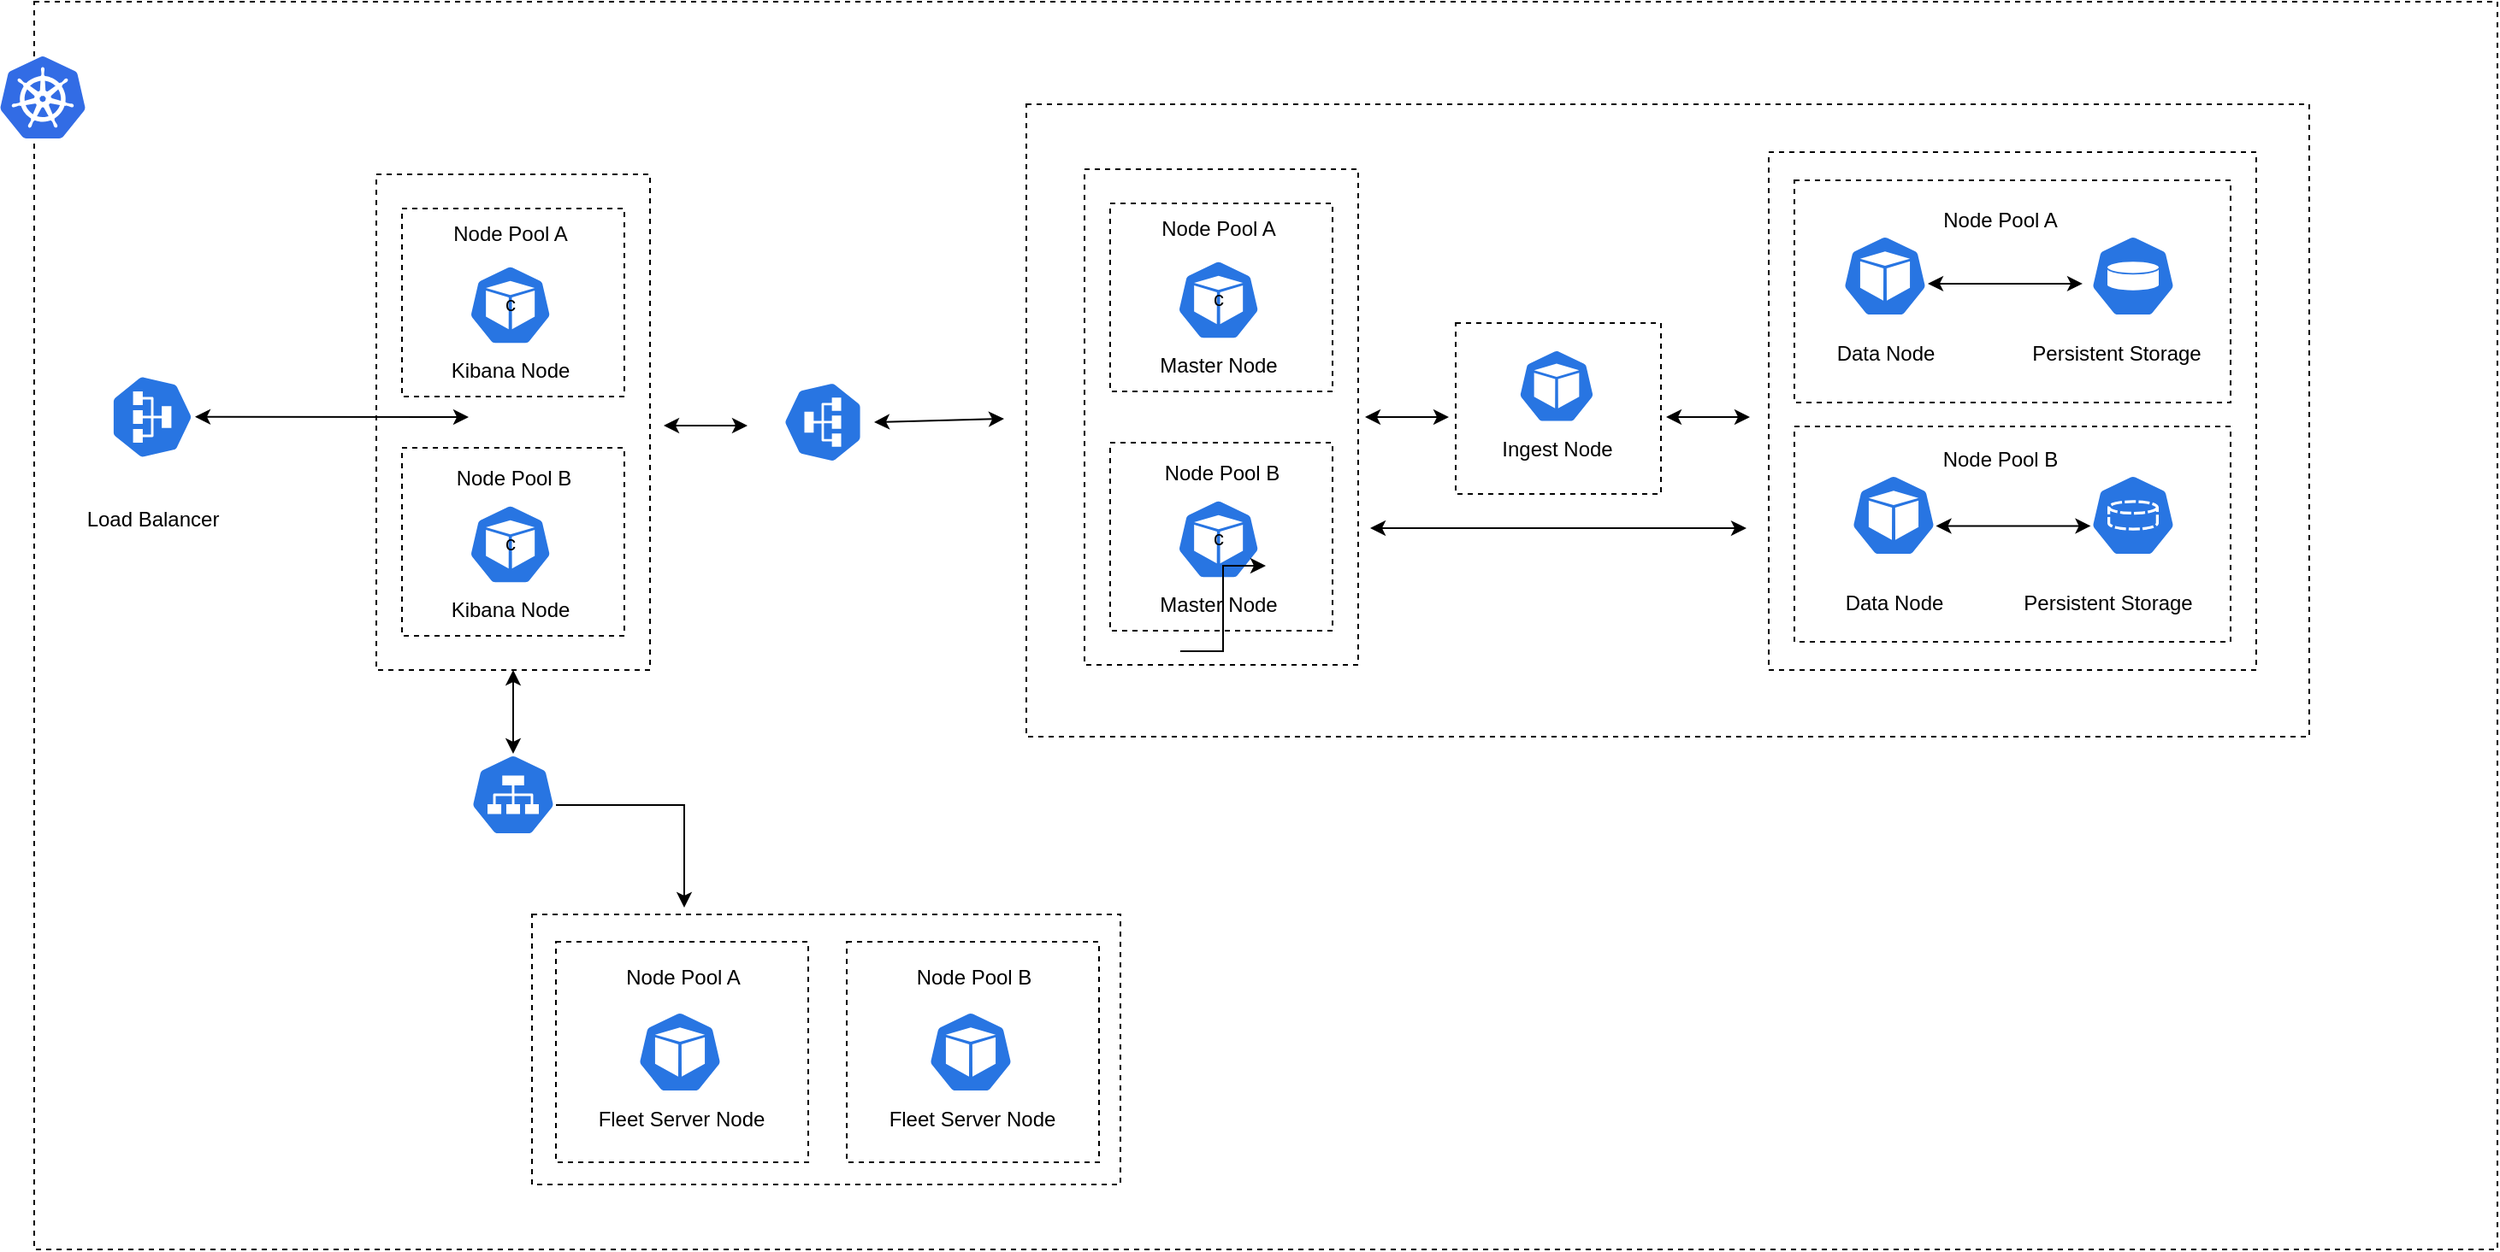 <mxfile version="20.2.3" type="github">
  <diagram id="WI9T0HZ2pTsCkuznbFz-" name="Page-1">
    <mxGraphModel dx="2652" dy="781" grid="1" gridSize="10" guides="1" tooltips="1" connect="1" arrows="1" fold="1" page="1" pageScale="1" pageWidth="1169" pageHeight="827" math="0" shadow="0">
      <root>
        <mxCell id="0" />
        <mxCell id="1" parent="0" />
        <mxCell id="s90jCnnxSJwFDAYOhbZ5-90" value="" style="whiteSpace=wrap;html=1;dashed=1;" vertex="1" parent="1">
          <mxGeometry x="-220" y="20" width="1440" height="730" as="geometry" />
        </mxCell>
        <mxCell id="s90jCnnxSJwFDAYOhbZ5-103" value="" style="whiteSpace=wrap;html=1;dashed=1;" vertex="1" parent="1">
          <mxGeometry x="360" y="80" width="750" height="370" as="geometry" />
        </mxCell>
        <mxCell id="s90jCnnxSJwFDAYOhbZ5-16" value="" style="sketch=0;aspect=fixed;html=1;points=[];align=center;image;fontSize=12;image=img/lib/mscae/Kubernetes.svg;" vertex="1" parent="1">
          <mxGeometry x="-240" y="52" width="50" height="48" as="geometry" />
        </mxCell>
        <mxCell id="s90jCnnxSJwFDAYOhbZ5-17" value="" style="sketch=0;html=1;dashed=0;whitespace=wrap;fillColor=#2875E2;strokeColor=#ffffff;points=[[0.005,0.63,0],[0.1,0.2,0],[0.9,0.2,0],[0.5,0,0],[0.995,0.63,0],[0.72,0.99,0],[0.5,1,0],[0.28,0.99,0]];shape=mxgraph.kubernetes.icon;prIcon=svc;rotation=90;" vertex="1" parent="1">
          <mxGeometry x="-176" y="239" width="50" height="48" as="geometry" />
        </mxCell>
        <mxCell id="s90jCnnxSJwFDAYOhbZ5-57" value="" style="group" vertex="1" connectable="0" parent="1">
          <mxGeometry x="794" y="108" width="285" height="303" as="geometry" />
        </mxCell>
        <mxCell id="s90jCnnxSJwFDAYOhbZ5-50" value="" style="whiteSpace=wrap;html=1;dashed=1;" vertex="1" parent="s90jCnnxSJwFDAYOhbZ5-57">
          <mxGeometry width="285" height="303" as="geometry" />
        </mxCell>
        <mxCell id="s90jCnnxSJwFDAYOhbZ5-49" value="" style="group" vertex="1" connectable="0" parent="s90jCnnxSJwFDAYOhbZ5-57">
          <mxGeometry x="15" y="16.5" width="255" height="270" as="geometry" />
        </mxCell>
        <mxCell id="s90jCnnxSJwFDAYOhbZ5-37" value="" style="whiteSpace=wrap;html=1;dashed=1;" vertex="1" parent="s90jCnnxSJwFDAYOhbZ5-49">
          <mxGeometry y="144" width="255" height="126" as="geometry" />
        </mxCell>
        <mxCell id="s90jCnnxSJwFDAYOhbZ5-2" value="" style="sketch=0;html=1;dashed=0;whitespace=wrap;fillColor=#2875E2;strokeColor=#ffffff;points=[[0.005,0.63,0],[0.1,0.2,0],[0.9,0.2,0],[0.5,0,0],[0.995,0.63,0],[0.72,0.99,0],[0.5,1,0],[0.28,0.99,0]];shape=mxgraph.kubernetes.icon;prIcon=pod" vertex="1" parent="s90jCnnxSJwFDAYOhbZ5-49">
          <mxGeometry x="33" y="172" width="50" height="48" as="geometry" />
        </mxCell>
        <mxCell id="s90jCnnxSJwFDAYOhbZ5-9" value="Data Node" style="text;html=1;resizable=0;autosize=1;align=center;verticalAlign=middle;points=[];fillColor=none;strokeColor=none;rounded=0;" vertex="1" parent="s90jCnnxSJwFDAYOhbZ5-49">
          <mxGeometry x="18" y="232" width="80" height="30" as="geometry" />
        </mxCell>
        <mxCell id="s90jCnnxSJwFDAYOhbZ5-32" value="" style="endArrow=classic;startArrow=classic;html=1;rounded=0;entryX=0.005;entryY=0.63;entryDx=0;entryDy=0;entryPerimeter=0;exitX=0.995;exitY=0.63;exitDx=0;exitDy=0;exitPerimeter=0;" edge="1" parent="s90jCnnxSJwFDAYOhbZ5-49" target="s90jCnnxSJwFDAYOhbZ5-33">
          <mxGeometry width="50" height="50" relative="1" as="geometry">
            <mxPoint x="82.75" y="202.24" as="sourcePoint" />
            <mxPoint x="143" y="166" as="targetPoint" />
          </mxGeometry>
        </mxCell>
        <mxCell id="s90jCnnxSJwFDAYOhbZ5-33" value="" style="sketch=0;html=1;dashed=0;whitespace=wrap;fillColor=#2875E2;strokeColor=#ffffff;points=[[0.005,0.63,0],[0.1,0.2,0],[0.9,0.2,0],[0.5,0,0],[0.995,0.63,0],[0.72,0.99,0],[0.5,1,0],[0.28,0.99,0]];shape=mxgraph.kubernetes.icon;prIcon=pvc" vertex="1" parent="s90jCnnxSJwFDAYOhbZ5-49">
          <mxGeometry x="173" y="172" width="50" height="48" as="geometry" />
        </mxCell>
        <mxCell id="s90jCnnxSJwFDAYOhbZ5-35" value="Persistent Storage" style="text;html=1;resizable=0;autosize=1;align=center;verticalAlign=middle;points=[];fillColor=none;strokeColor=none;rounded=0;" vertex="1" parent="s90jCnnxSJwFDAYOhbZ5-49">
          <mxGeometry x="123" y="232" width="120" height="30" as="geometry" />
        </mxCell>
        <mxCell id="s90jCnnxSJwFDAYOhbZ5-39" value="Node Pool B" style="text;html=1;resizable=0;autosize=1;align=center;verticalAlign=middle;points=[];fillColor=none;strokeColor=none;rounded=0;dashed=1;" vertex="1" parent="s90jCnnxSJwFDAYOhbZ5-49">
          <mxGeometry x="75" y="148" width="90" height="30" as="geometry" />
        </mxCell>
        <mxCell id="s90jCnnxSJwFDAYOhbZ5-43" value="" style="whiteSpace=wrap;html=1;dashed=1;" vertex="1" parent="s90jCnnxSJwFDAYOhbZ5-49">
          <mxGeometry width="255" height="130" as="geometry" />
        </mxCell>
        <mxCell id="s90jCnnxSJwFDAYOhbZ5-44" value="" style="sketch=0;html=1;dashed=0;whitespace=wrap;fillColor=#2875E2;strokeColor=#ffffff;points=[[0.005,0.63,0],[0.1,0.2,0],[0.9,0.2,0],[0.5,0,0],[0.995,0.63,0],[0.72,0.99,0],[0.5,1,0],[0.28,0.99,0]];shape=mxgraph.kubernetes.icon;prIcon=pod" vertex="1" parent="s90jCnnxSJwFDAYOhbZ5-49">
          <mxGeometry x="28" y="32" width="50" height="48" as="geometry" />
        </mxCell>
        <mxCell id="s90jCnnxSJwFDAYOhbZ5-45" value="Node Pool A" style="text;html=1;resizable=0;autosize=1;align=center;verticalAlign=middle;points=[];fillColor=none;strokeColor=none;rounded=0;dashed=1;" vertex="1" parent="s90jCnnxSJwFDAYOhbZ5-49">
          <mxGeometry x="75" y="8" width="90" height="30" as="geometry" />
        </mxCell>
        <mxCell id="s90jCnnxSJwFDAYOhbZ5-47" value="Persistent Storage" style="text;html=1;resizable=0;autosize=1;align=center;verticalAlign=middle;points=[];fillColor=none;strokeColor=none;rounded=0;" vertex="1" parent="s90jCnnxSJwFDAYOhbZ5-49">
          <mxGeometry x="128" y="86" width="120" height="30" as="geometry" />
        </mxCell>
        <mxCell id="s90jCnnxSJwFDAYOhbZ5-48" value="Data Node" style="text;html=1;resizable=0;autosize=1;align=center;verticalAlign=middle;points=[];fillColor=none;strokeColor=none;rounded=0;" vertex="1" parent="s90jCnnxSJwFDAYOhbZ5-49">
          <mxGeometry x="13" y="86" width="80" height="30" as="geometry" />
        </mxCell>
        <mxCell id="s90jCnnxSJwFDAYOhbZ5-54" value="" style="endArrow=classic;startArrow=classic;html=1;rounded=0;entryX=0.005;entryY=0.63;entryDx=0;entryDy=0;entryPerimeter=0;exitX=0.995;exitY=0.63;exitDx=0;exitDy=0;exitPerimeter=0;" edge="1" parent="s90jCnnxSJwFDAYOhbZ5-49">
          <mxGeometry width="50" height="50" relative="1" as="geometry">
            <mxPoint x="78" y="60.44" as="sourcePoint" />
            <mxPoint x="168.5" y="60.44" as="targetPoint" />
          </mxGeometry>
        </mxCell>
        <mxCell id="s90jCnnxSJwFDAYOhbZ5-105" value="" style="sketch=0;html=1;dashed=0;whitespace=wrap;fillColor=#2875E2;strokeColor=#ffffff;points=[[0.005,0.63,0],[0.1,0.2,0],[0.9,0.2,0],[0.5,0,0],[0.995,0.63,0],[0.72,0.99,0],[0.5,1,0],[0.28,0.99,0]];shape=mxgraph.kubernetes.icon;prIcon=pv" vertex="1" parent="s90jCnnxSJwFDAYOhbZ5-49">
          <mxGeometry x="173" y="32" width="50" height="48" as="geometry" />
        </mxCell>
        <mxCell id="s90jCnnxSJwFDAYOhbZ5-58" value="" style="group" vertex="1" connectable="0" parent="1">
          <mxGeometry x="611" y="208" width="120" height="100" as="geometry" />
        </mxCell>
        <mxCell id="s90jCnnxSJwFDAYOhbZ5-40" value="" style="rounded=0;whiteSpace=wrap;html=1;dashed=1;" vertex="1" parent="s90jCnnxSJwFDAYOhbZ5-58">
          <mxGeometry width="120" height="100" as="geometry" />
        </mxCell>
        <mxCell id="s90jCnnxSJwFDAYOhbZ5-21" value="" style="sketch=0;html=1;dashed=0;whitespace=wrap;fillColor=#2875E2;strokeColor=#ffffff;points=[[0.005,0.63,0],[0.1,0.2,0],[0.9,0.2,0],[0.5,0,0],[0.995,0.63,0],[0.72,0.99,0],[0.5,1,0],[0.28,0.99,0]];shape=mxgraph.kubernetes.icon;prIcon=pod" vertex="1" parent="s90jCnnxSJwFDAYOhbZ5-58">
          <mxGeometry x="34" y="15.111" width="50" height="43.5" as="geometry" />
        </mxCell>
        <mxCell id="s90jCnnxSJwFDAYOhbZ5-23" value="Ingest Node" style="text;html=1;resizable=0;autosize=1;align=center;verticalAlign=middle;points=[];fillColor=none;strokeColor=none;rounded=0;" vertex="1" parent="s90jCnnxSJwFDAYOhbZ5-58">
          <mxGeometry x="14" y="58.615" width="90" height="30" as="geometry" />
        </mxCell>
        <mxCell id="s90jCnnxSJwFDAYOhbZ5-60" value="" style="endArrow=classic;startArrow=classic;html=1;rounded=0;" edge="1" parent="1">
          <mxGeometry width="50" height="50" relative="1" as="geometry">
            <mxPoint x="734" y="263" as="sourcePoint" />
            <mxPoint x="783" y="263" as="targetPoint" />
          </mxGeometry>
        </mxCell>
        <mxCell id="s90jCnnxSJwFDAYOhbZ5-61" value="" style="group" vertex="1" connectable="0" parent="1">
          <mxGeometry x="394" y="118" width="160" height="290" as="geometry" />
        </mxCell>
        <mxCell id="s90jCnnxSJwFDAYOhbZ5-27" value="" style="rounded=0;whiteSpace=wrap;html=1;dashed=1;" vertex="1" parent="s90jCnnxSJwFDAYOhbZ5-61">
          <mxGeometry width="160" height="290" as="geometry" />
        </mxCell>
        <mxCell id="s90jCnnxSJwFDAYOhbZ5-63" value="" style="group" vertex="1" connectable="0" parent="s90jCnnxSJwFDAYOhbZ5-61">
          <mxGeometry x="15" y="20" width="130" height="110" as="geometry" />
        </mxCell>
        <mxCell id="s90jCnnxSJwFDAYOhbZ5-62" value="" style="whiteSpace=wrap;html=1;dashed=1;" vertex="1" parent="s90jCnnxSJwFDAYOhbZ5-63">
          <mxGeometry width="130" height="110" as="geometry" />
        </mxCell>
        <mxCell id="s90jCnnxSJwFDAYOhbZ5-1" value="c" style="sketch=0;html=1;dashed=0;whitespace=wrap;fillColor=#2875E2;strokeColor=#ffffff;points=[[0.005,0.63,0],[0.1,0.2,0],[0.9,0.2,0],[0.5,0,0],[0.995,0.63,0],[0.72,0.99,0],[0.5,1,0],[0.28,0.99,0]];shape=mxgraph.kubernetes.icon;prIcon=pod" vertex="1" parent="s90jCnnxSJwFDAYOhbZ5-63">
          <mxGeometry x="36.67" y="32.92" width="53.33" height="47.08" as="geometry" />
        </mxCell>
        <mxCell id="s90jCnnxSJwFDAYOhbZ5-8" value="Master Node" style="text;html=1;resizable=0;autosize=1;align=center;verticalAlign=middle;points=[];fillColor=none;strokeColor=none;rounded=0;" vertex="1" parent="s90jCnnxSJwFDAYOhbZ5-63">
          <mxGeometry x="18.34" y="80" width="90" height="30" as="geometry" />
        </mxCell>
        <mxCell id="s90jCnnxSJwFDAYOhbZ5-68" value="Node Pool A" style="text;html=1;resizable=0;autosize=1;align=center;verticalAlign=middle;points=[];fillColor=none;strokeColor=none;rounded=0;dashed=1;" vertex="1" parent="s90jCnnxSJwFDAYOhbZ5-63">
          <mxGeometry x="18.34" width="90" height="30" as="geometry" />
        </mxCell>
        <mxCell id="s90jCnnxSJwFDAYOhbZ5-64" value="" style="group" vertex="1" connectable="0" parent="s90jCnnxSJwFDAYOhbZ5-61">
          <mxGeometry x="15" y="160" width="130" height="110" as="geometry" />
        </mxCell>
        <mxCell id="s90jCnnxSJwFDAYOhbZ5-65" value="" style="whiteSpace=wrap;html=1;dashed=1;" vertex="1" parent="s90jCnnxSJwFDAYOhbZ5-64">
          <mxGeometry width="130" height="110" as="geometry" />
        </mxCell>
        <mxCell id="s90jCnnxSJwFDAYOhbZ5-66" value="c" style="sketch=0;html=1;dashed=0;whitespace=wrap;fillColor=#2875E2;strokeColor=#ffffff;points=[[0.005,0.63,0],[0.1,0.2,0],[0.9,0.2,0],[0.5,0,0],[0.995,0.63,0],[0.72,0.99,0],[0.5,1,0],[0.28,0.99,0]];shape=mxgraph.kubernetes.icon;prIcon=pod" vertex="1" parent="s90jCnnxSJwFDAYOhbZ5-64">
          <mxGeometry x="36.67" y="32.92" width="53.33" height="47.08" as="geometry" />
        </mxCell>
        <mxCell id="s90jCnnxSJwFDAYOhbZ5-67" value="Master Node" style="text;html=1;resizable=0;autosize=1;align=center;verticalAlign=middle;points=[];fillColor=none;strokeColor=none;rounded=0;" vertex="1" parent="s90jCnnxSJwFDAYOhbZ5-64">
          <mxGeometry x="18.34" y="80" width="90" height="30" as="geometry" />
        </mxCell>
        <mxCell id="s90jCnnxSJwFDAYOhbZ5-69" value="Node Pool B" style="text;html=1;resizable=0;autosize=1;align=center;verticalAlign=middle;points=[];fillColor=none;strokeColor=none;rounded=0;dashed=1;" vertex="1" parent="s90jCnnxSJwFDAYOhbZ5-64">
          <mxGeometry x="20" y="2.92" width="90" height="30" as="geometry" />
        </mxCell>
        <mxCell id="s90jCnnxSJwFDAYOhbZ5-70" value="" style="endArrow=classic;startArrow=classic;html=1;rounded=0;" edge="1" parent="1">
          <mxGeometry width="50" height="50" relative="1" as="geometry">
            <mxPoint x="558" y="263" as="sourcePoint" />
            <mxPoint x="607" y="263" as="targetPoint" />
          </mxGeometry>
        </mxCell>
        <mxCell id="s90jCnnxSJwFDAYOhbZ5-72" value="" style="endArrow=classic;startArrow=classic;html=1;rounded=0;exitX=0.995;exitY=0.63;exitDx=0;exitDy=0;exitPerimeter=0;" edge="1" parent="1">
          <mxGeometry width="50" height="50" relative="1" as="geometry">
            <mxPoint x="561" y="328.0" as="sourcePoint" />
            <mxPoint x="781" y="328.06" as="targetPoint" />
          </mxGeometry>
        </mxCell>
        <mxCell id="s90jCnnxSJwFDAYOhbZ5-76" value="" style="group" vertex="1" connectable="0" parent="1">
          <mxGeometry x="-20" y="121" width="160" height="290" as="geometry" />
        </mxCell>
        <mxCell id="s90jCnnxSJwFDAYOhbZ5-77" value="" style="rounded=0;whiteSpace=wrap;html=1;dashed=1;" vertex="1" parent="s90jCnnxSJwFDAYOhbZ5-76">
          <mxGeometry width="160" height="290" as="geometry" />
        </mxCell>
        <mxCell id="s90jCnnxSJwFDAYOhbZ5-78" value="" style="group" vertex="1" connectable="0" parent="s90jCnnxSJwFDAYOhbZ5-76">
          <mxGeometry x="15" y="20" width="130" height="110" as="geometry" />
        </mxCell>
        <mxCell id="s90jCnnxSJwFDAYOhbZ5-79" value="" style="whiteSpace=wrap;html=1;dashed=1;" vertex="1" parent="s90jCnnxSJwFDAYOhbZ5-78">
          <mxGeometry width="130" height="110" as="geometry" />
        </mxCell>
        <mxCell id="s90jCnnxSJwFDAYOhbZ5-80" value="c" style="sketch=0;html=1;dashed=0;whitespace=wrap;fillColor=#2875E2;strokeColor=#ffffff;points=[[0.005,0.63,0],[0.1,0.2,0],[0.9,0.2,0],[0.5,0,0],[0.995,0.63,0],[0.72,0.99,0],[0.5,1,0],[0.28,0.99,0]];shape=mxgraph.kubernetes.icon;prIcon=pod" vertex="1" parent="s90jCnnxSJwFDAYOhbZ5-78">
          <mxGeometry x="36.67" y="32.92" width="53.33" height="47.08" as="geometry" />
        </mxCell>
        <mxCell id="s90jCnnxSJwFDAYOhbZ5-81" value="Kibana Node" style="text;html=1;resizable=0;autosize=1;align=center;verticalAlign=middle;points=[];fillColor=none;strokeColor=none;rounded=0;" vertex="1" parent="s90jCnnxSJwFDAYOhbZ5-78">
          <mxGeometry x="18.34" y="80" width="90" height="30" as="geometry" />
        </mxCell>
        <mxCell id="s90jCnnxSJwFDAYOhbZ5-82" value="Node Pool A" style="text;html=1;resizable=0;autosize=1;align=center;verticalAlign=middle;points=[];fillColor=none;strokeColor=none;rounded=0;dashed=1;" vertex="1" parent="s90jCnnxSJwFDAYOhbZ5-78">
          <mxGeometry x="18.34" width="90" height="30" as="geometry" />
        </mxCell>
        <mxCell id="s90jCnnxSJwFDAYOhbZ5-83" value="" style="group" vertex="1" connectable="0" parent="s90jCnnxSJwFDAYOhbZ5-76">
          <mxGeometry x="15" y="160" width="130" height="110" as="geometry" />
        </mxCell>
        <mxCell id="s90jCnnxSJwFDAYOhbZ5-84" value="" style="whiteSpace=wrap;html=1;dashed=1;" vertex="1" parent="s90jCnnxSJwFDAYOhbZ5-83">
          <mxGeometry width="130" height="110" as="geometry" />
        </mxCell>
        <mxCell id="s90jCnnxSJwFDAYOhbZ5-85" value="c" style="sketch=0;html=1;dashed=0;whitespace=wrap;fillColor=#2875E2;strokeColor=#ffffff;points=[[0.005,0.63,0],[0.1,0.2,0],[0.9,0.2,0],[0.5,0,0],[0.995,0.63,0],[0.72,0.99,0],[0.5,1,0],[0.28,0.99,0]];shape=mxgraph.kubernetes.icon;prIcon=pod" vertex="1" parent="s90jCnnxSJwFDAYOhbZ5-83">
          <mxGeometry x="36.67" y="32.92" width="53.33" height="47.08" as="geometry" />
        </mxCell>
        <mxCell id="s90jCnnxSJwFDAYOhbZ5-86" value="Kibana Node" style="text;html=1;resizable=0;autosize=1;align=center;verticalAlign=middle;points=[];fillColor=none;strokeColor=none;rounded=0;" vertex="1" parent="s90jCnnxSJwFDAYOhbZ5-83">
          <mxGeometry x="18.34" y="80" width="90" height="30" as="geometry" />
        </mxCell>
        <mxCell id="s90jCnnxSJwFDAYOhbZ5-87" value="Node Pool B" style="text;html=1;resizable=0;autosize=1;align=center;verticalAlign=middle;points=[];fillColor=none;strokeColor=none;rounded=0;dashed=1;" vertex="1" parent="s90jCnnxSJwFDAYOhbZ5-83">
          <mxGeometry x="20" y="2.92" width="90" height="30" as="geometry" />
        </mxCell>
        <mxCell id="s90jCnnxSJwFDAYOhbZ5-88" value="" style="endArrow=classic;startArrow=classic;html=1;rounded=0;exitX=0.995;exitY=0.63;exitDx=0;exitDy=0;exitPerimeter=0;" edge="1" parent="1">
          <mxGeometry width="50" height="50" relative="1" as="geometry">
            <mxPoint x="-126" y="262.83" as="sourcePoint" />
            <mxPoint x="34" y="263" as="targetPoint" />
          </mxGeometry>
        </mxCell>
        <mxCell id="s90jCnnxSJwFDAYOhbZ5-89" value="Load Balancer" style="text;html=1;resizable=0;autosize=1;align=center;verticalAlign=middle;points=[];fillColor=none;strokeColor=none;rounded=0;" vertex="1" parent="1">
          <mxGeometry x="-201" y="308" width="100" height="30" as="geometry" />
        </mxCell>
        <mxCell id="s90jCnnxSJwFDAYOhbZ5-101" value="" style="sketch=0;html=1;dashed=0;whitespace=wrap;fillColor=#2875E2;strokeColor=#ffffff;points=[[0.005,0.63,0],[0.1,0.2,0],[0.9,0.2,0],[0.5,0,0],[0.995,0.63,0],[0.72,0.99,0],[0.5,1,0],[0.28,0.99,0]];shape=mxgraph.kubernetes.icon;prIcon=svc;rotation=0;" vertex="1" parent="1">
          <mxGeometry x="35" y="460" width="50" height="48" as="geometry" />
        </mxCell>
        <mxCell id="s90jCnnxSJwFDAYOhbZ5-104" value="" style="sketch=0;html=1;dashed=0;whitespace=wrap;fillColor=#2875E2;strokeColor=#ffffff;points=[[0.005,0.63,0],[0.1,0.2,0],[0.9,0.2,0],[0.5,0,0],[0.995,0.63,0],[0.72,0.99,0],[0.5,1,0],[0.28,0.99,0]];shape=mxgraph.kubernetes.icon;prIcon=svc;direction=south;rotation=-180;" vertex="1" parent="1">
          <mxGeometry x="217" y="241" width="48" height="50" as="geometry" />
        </mxCell>
        <mxCell id="s90jCnnxSJwFDAYOhbZ5-107" value="" style="group" vertex="1" connectable="0" parent="1">
          <mxGeometry x="85" y="570" width="330" height="142" as="geometry" />
        </mxCell>
        <mxCell id="s90jCnnxSJwFDAYOhbZ5-95" value="" style="group" vertex="1" connectable="0" parent="s90jCnnxSJwFDAYOhbZ5-107">
          <mxGeometry width="330" height="142" as="geometry" />
        </mxCell>
        <mxCell id="s90jCnnxSJwFDAYOhbZ5-106" value="" style="group" vertex="1" connectable="0" parent="s90jCnnxSJwFDAYOhbZ5-95">
          <mxGeometry x="-14" y="-16" width="344" height="158" as="geometry" />
        </mxCell>
        <mxCell id="s90jCnnxSJwFDAYOhbZ5-102" value="" style="whiteSpace=wrap;html=1;dashed=1;" vertex="1" parent="s90jCnnxSJwFDAYOhbZ5-106">
          <mxGeometry width="344" height="158" as="geometry" />
        </mxCell>
        <mxCell id="s90jCnnxSJwFDAYOhbZ5-93" value="" style="whiteSpace=wrap;html=1;dashed=1;" vertex="1" parent="s90jCnnxSJwFDAYOhbZ5-106">
          <mxGeometry x="14" y="16" width="147.5" height="129" as="geometry" />
        </mxCell>
        <mxCell id="s90jCnnxSJwFDAYOhbZ5-13" value="" style="sketch=0;html=1;dashed=0;whitespace=wrap;fillColor=#2875E2;strokeColor=#ffffff;points=[[0.005,0.63,0],[0.1,0.2,0],[0.9,0.2,0],[0.5,0,0],[0.995,0.63,0],[0.72,0.99,0],[0.5,1,0],[0.28,0.99,0]];shape=mxgraph.kubernetes.icon;prIcon=pod" vertex="1" parent="s90jCnnxSJwFDAYOhbZ5-106">
          <mxGeometry x="61.5" y="56.5" width="50" height="48" as="geometry" />
        </mxCell>
        <mxCell id="s90jCnnxSJwFDAYOhbZ5-14" value="Fleet Server Node" style="text;html=1;resizable=0;autosize=1;align=center;verticalAlign=middle;points=[];fillColor=none;strokeColor=none;rounded=0;" vertex="1" parent="s90jCnnxSJwFDAYOhbZ5-106">
          <mxGeometry x="26.5" y="105" width="120" height="30" as="geometry" />
        </mxCell>
        <mxCell id="s90jCnnxSJwFDAYOhbZ5-94" value="Node Pool A" style="text;html=1;resizable=0;autosize=1;align=center;verticalAlign=middle;points=[];fillColor=none;strokeColor=none;rounded=0;dashed=1;" vertex="1" parent="s90jCnnxSJwFDAYOhbZ5-106">
          <mxGeometry x="42.75" y="22" width="90" height="30" as="geometry" />
        </mxCell>
        <mxCell id="s90jCnnxSJwFDAYOhbZ5-96" value="" style="group" vertex="1" connectable="0" parent="s90jCnnxSJwFDAYOhbZ5-107">
          <mxGeometry x="170" width="147.5" height="129" as="geometry" />
        </mxCell>
        <mxCell id="s90jCnnxSJwFDAYOhbZ5-97" value="" style="whiteSpace=wrap;html=1;dashed=1;" vertex="1" parent="s90jCnnxSJwFDAYOhbZ5-96">
          <mxGeometry width="147.5" height="129" as="geometry" />
        </mxCell>
        <mxCell id="s90jCnnxSJwFDAYOhbZ5-98" value="" style="sketch=0;html=1;dashed=0;whitespace=wrap;fillColor=#2875E2;strokeColor=#ffffff;points=[[0.005,0.63,0],[0.1,0.2,0],[0.9,0.2,0],[0.5,0,0],[0.995,0.63,0],[0.72,0.99,0],[0.5,1,0],[0.28,0.99,0]];shape=mxgraph.kubernetes.icon;prIcon=pod" vertex="1" parent="s90jCnnxSJwFDAYOhbZ5-96">
          <mxGeometry x="47.5" y="40.5" width="50" height="48" as="geometry" />
        </mxCell>
        <mxCell id="s90jCnnxSJwFDAYOhbZ5-99" value="Fleet Server Node" style="text;html=1;resizable=0;autosize=1;align=center;verticalAlign=middle;points=[];fillColor=none;strokeColor=none;rounded=0;" vertex="1" parent="s90jCnnxSJwFDAYOhbZ5-96">
          <mxGeometry x="12.5" y="89" width="120" height="30" as="geometry" />
        </mxCell>
        <mxCell id="s90jCnnxSJwFDAYOhbZ5-100" value="Node Pool B" style="text;html=1;resizable=0;autosize=1;align=center;verticalAlign=middle;points=[];fillColor=none;strokeColor=none;rounded=0;dashed=1;" vertex="1" parent="s90jCnnxSJwFDAYOhbZ5-96">
          <mxGeometry x="28.75" y="6" width="90" height="30" as="geometry" />
        </mxCell>
        <mxCell id="s90jCnnxSJwFDAYOhbZ5-109" value="" style="endArrow=classic;startArrow=classic;html=1;rounded=0;exitX=0.5;exitY=1;exitDx=0;exitDy=0;exitPerimeter=0;" edge="1" parent="1">
          <mxGeometry width="50" height="50" relative="1" as="geometry">
            <mxPoint x="271.0" y="266" as="sourcePoint" />
            <mxPoint x="347" y="264" as="targetPoint" />
          </mxGeometry>
        </mxCell>
        <mxCell id="s90jCnnxSJwFDAYOhbZ5-110" value="" style="endArrow=classic;startArrow=classic;html=1;rounded=0;fontStyle=1" edge="1" parent="1">
          <mxGeometry width="50" height="50" relative="1" as="geometry">
            <mxPoint x="148" y="268" as="sourcePoint" />
            <mxPoint x="197" y="268" as="targetPoint" />
          </mxGeometry>
        </mxCell>
        <mxCell id="s90jCnnxSJwFDAYOhbZ5-112" value="" style="endArrow=classic;startArrow=classic;html=1;rounded=0;fontStyle=1;entryX=0.5;entryY=0;entryDx=0;entryDy=0;entryPerimeter=0;exitX=0.5;exitY=1;exitDx=0;exitDy=0;" edge="1" parent="1" source="s90jCnnxSJwFDAYOhbZ5-77" target="s90jCnnxSJwFDAYOhbZ5-101">
          <mxGeometry width="50" height="50" relative="1" as="geometry">
            <mxPoint x="42" y="423" as="sourcePoint" />
            <mxPoint x="91" y="423" as="targetPoint" />
          </mxGeometry>
        </mxCell>
        <mxCell id="s90jCnnxSJwFDAYOhbZ5-113" value="" style="edgeStyle=elbowEdgeStyle;elbow=horizontal;endArrow=classic;html=1;rounded=0;" edge="1" parent="1">
          <mxGeometry width="50" height="50" relative="1" as="geometry">
            <mxPoint x="450" y="400" as="sourcePoint" />
            <mxPoint x="500" y="350" as="targetPoint" />
          </mxGeometry>
        </mxCell>
        <mxCell id="s90jCnnxSJwFDAYOhbZ5-114" value="" style="edgeStyle=elbowEdgeStyle;elbow=horizontal;endArrow=classic;html=1;rounded=0;" edge="1" parent="1">
          <mxGeometry width="50" height="50" relative="1" as="geometry">
            <mxPoint x="85" y="490" as="sourcePoint" />
            <mxPoint x="160" y="550" as="targetPoint" />
            <Array as="points">
              <mxPoint x="160" y="490" />
            </Array>
          </mxGeometry>
        </mxCell>
      </root>
    </mxGraphModel>
  </diagram>
</mxfile>
